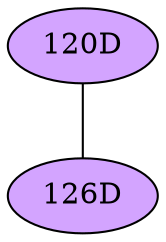 // The Round Table
graph {
	"120D" [fillcolor="#D3A4FF" style=radial]
	"126D" [fillcolor="#D3A4FF" style=radial]
	"120D" -- "126D" [penwidth=1]
}
